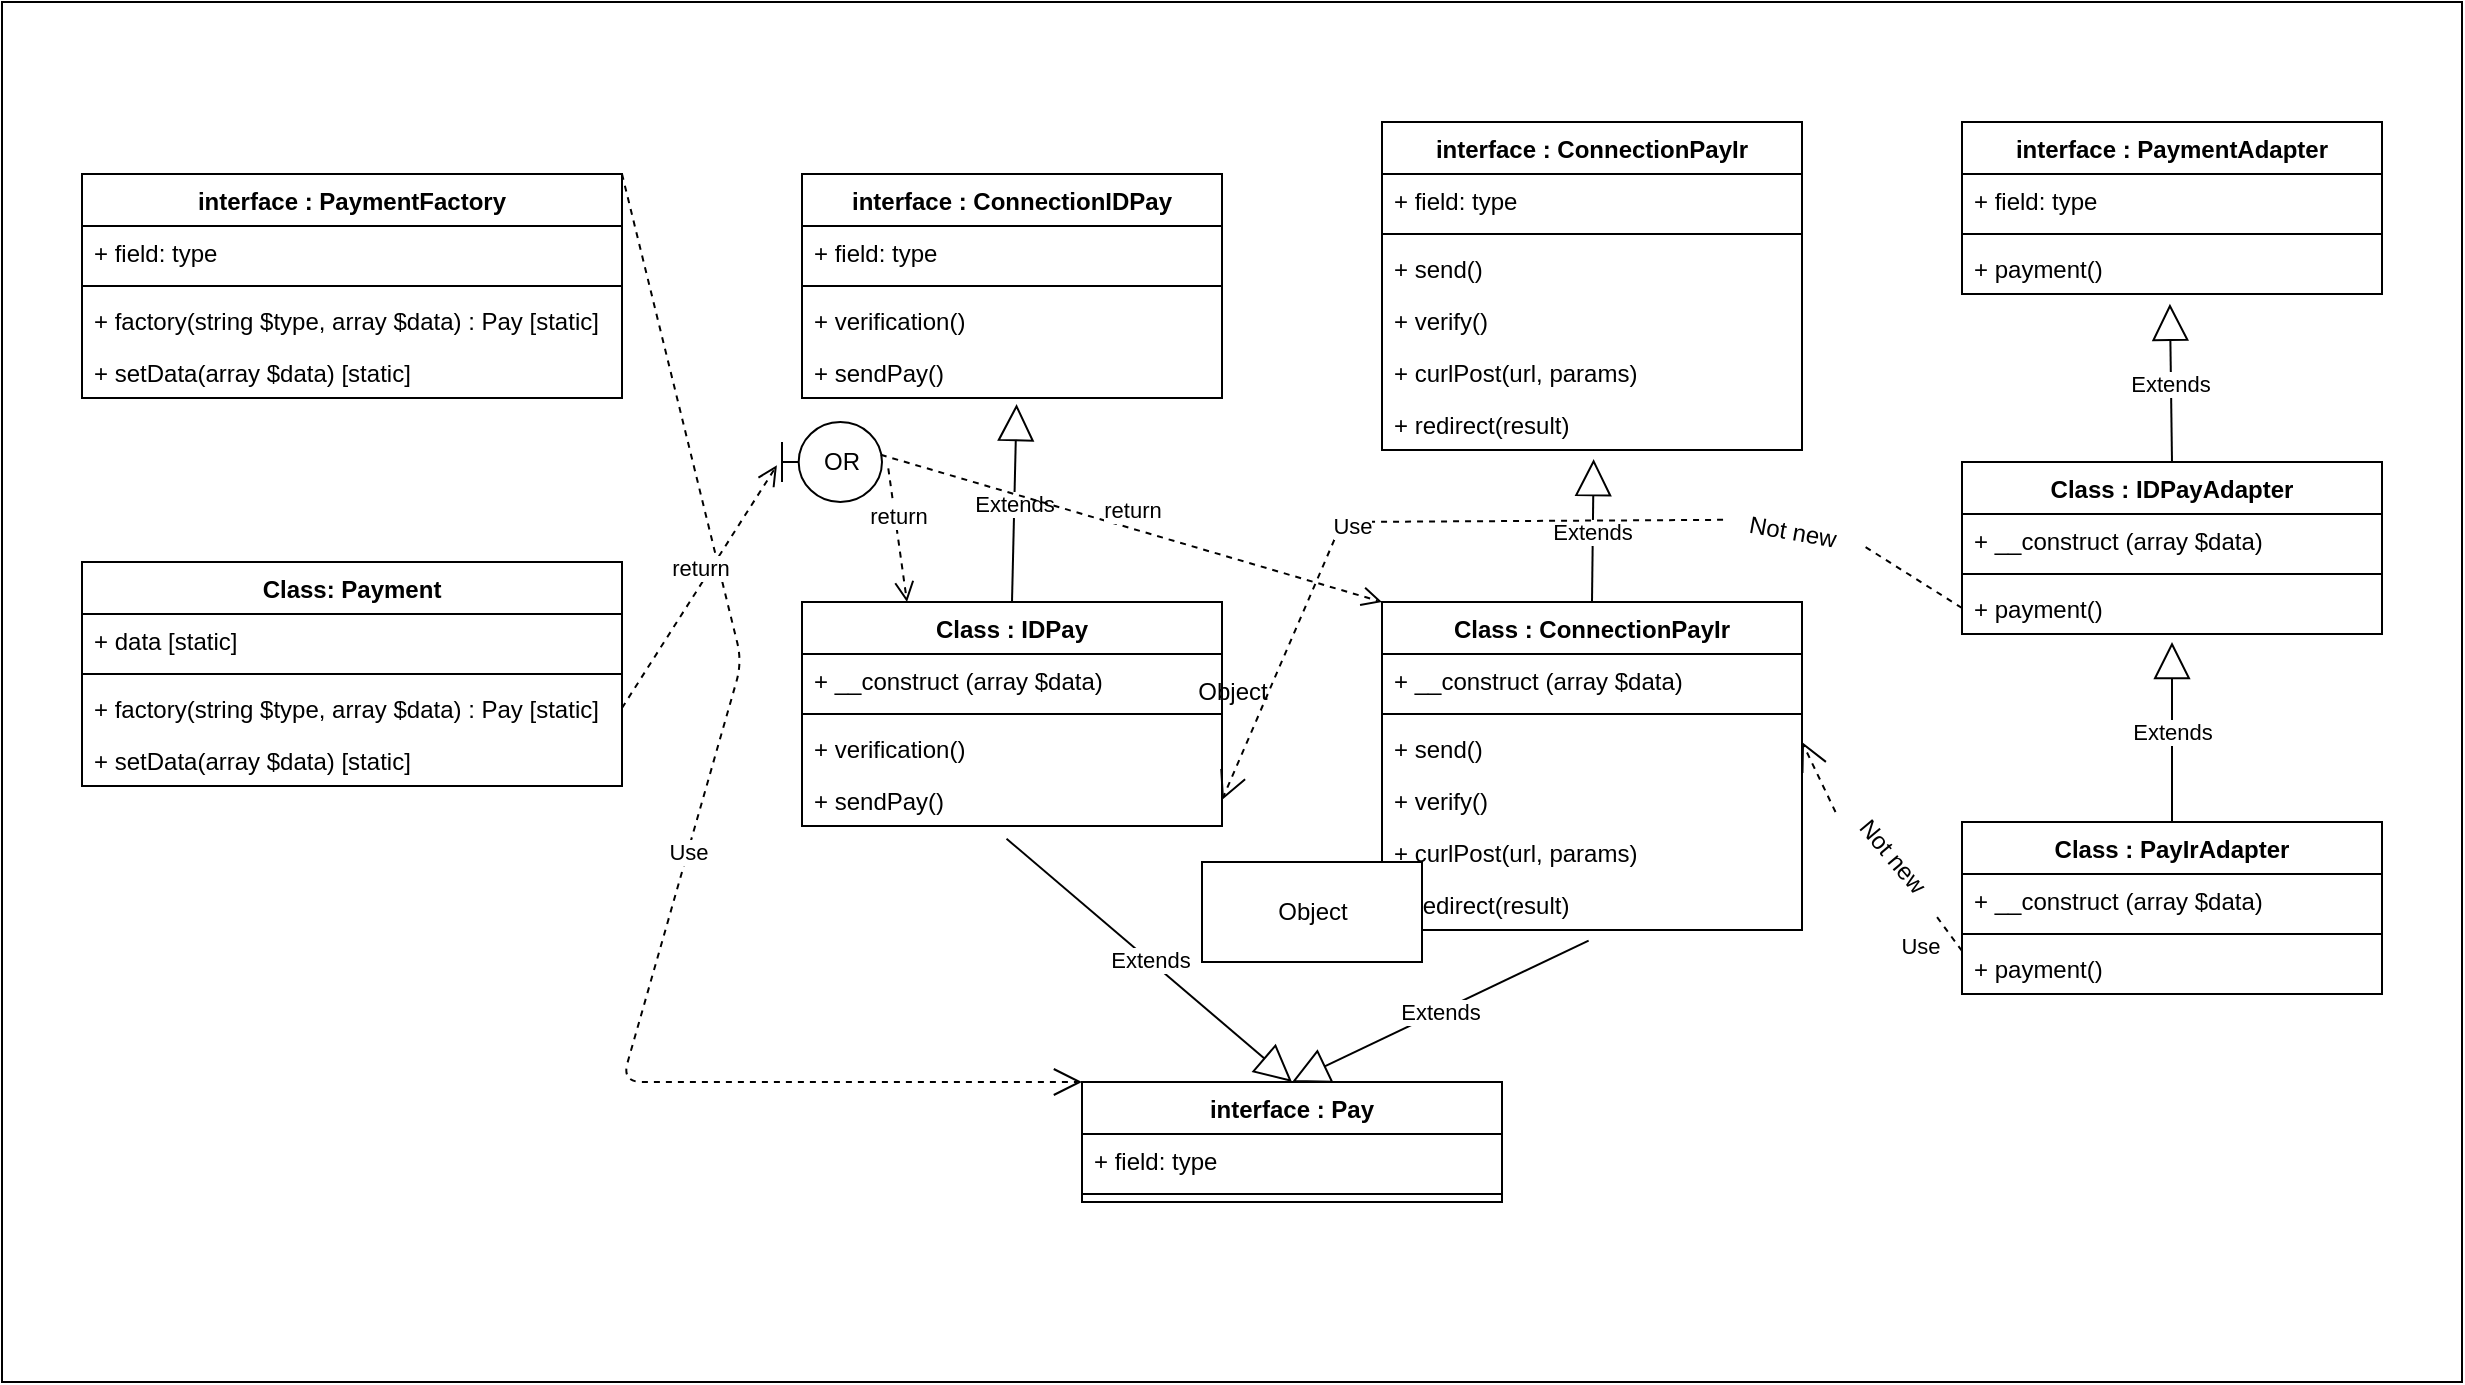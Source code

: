 <mxfile>
    <diagram id="zL3jKby7-Q0cAi9k26lS" name="Page-1">
        <mxGraphModel dx="2130" dy="1342" grid="1" gridSize="10" guides="1" tooltips="1" connect="1" arrows="1" fold="1" page="1" pageScale="1" pageWidth="850" pageHeight="1100" math="0" shadow="0">
            <root>
                <mxCell id="0"/>
                <mxCell id="1" parent="0"/>
                <mxCell id="94" value="Object" style="html=1;" vertex="1" parent="1">
                    <mxGeometry x="-380" y="30" width="1230" height="690" as="geometry"/>
                </mxCell>
                <mxCell id="3" value="interface : ConnectionIDPay" style="swimlane;fontStyle=1;align=center;verticalAlign=top;childLayout=stackLayout;horizontal=1;startSize=26;horizontalStack=0;resizeParent=1;resizeParentMax=0;resizeLast=0;collapsible=1;marginBottom=0;" vertex="1" parent="1">
                    <mxGeometry x="20" y="116" width="210" height="112" as="geometry"/>
                </mxCell>
                <mxCell id="4" value="+ field: type" style="text;strokeColor=none;fillColor=none;align=left;verticalAlign=top;spacingLeft=4;spacingRight=4;overflow=hidden;rotatable=0;points=[[0,0.5],[1,0.5]];portConstraint=eastwest;" vertex="1" parent="3">
                    <mxGeometry y="26" width="210" height="26" as="geometry"/>
                </mxCell>
                <mxCell id="5" value="" style="line;strokeWidth=1;fillColor=none;align=left;verticalAlign=middle;spacingTop=-1;spacingLeft=3;spacingRight=3;rotatable=0;labelPosition=right;points=[];portConstraint=eastwest;strokeColor=inherit;" vertex="1" parent="3">
                    <mxGeometry y="52" width="210" height="8" as="geometry"/>
                </mxCell>
                <mxCell id="6" value="+ verification()" style="text;strokeColor=none;fillColor=none;align=left;verticalAlign=top;spacingLeft=4;spacingRight=4;overflow=hidden;rotatable=0;points=[[0,0.5],[1,0.5]];portConstraint=eastwest;" vertex="1" parent="3">
                    <mxGeometry y="60" width="210" height="26" as="geometry"/>
                </mxCell>
                <mxCell id="7" value="+ sendPay()" style="text;strokeColor=none;fillColor=none;align=left;verticalAlign=top;spacingLeft=4;spacingRight=4;overflow=hidden;rotatable=0;points=[[0,0.5],[1,0.5]];portConstraint=eastwest;" vertex="1" parent="3">
                    <mxGeometry y="86" width="210" height="26" as="geometry"/>
                </mxCell>
                <mxCell id="8" value="interface : ConnectionPayIr" style="swimlane;fontStyle=1;align=center;verticalAlign=top;childLayout=stackLayout;horizontal=1;startSize=26;horizontalStack=0;resizeParent=1;resizeParentMax=0;resizeLast=0;collapsible=1;marginBottom=0;" vertex="1" parent="1">
                    <mxGeometry x="310" y="90" width="210" height="164" as="geometry"/>
                </mxCell>
                <mxCell id="9" value="+ field: type" style="text;strokeColor=none;fillColor=none;align=left;verticalAlign=top;spacingLeft=4;spacingRight=4;overflow=hidden;rotatable=0;points=[[0,0.5],[1,0.5]];portConstraint=eastwest;" vertex="1" parent="8">
                    <mxGeometry y="26" width="210" height="26" as="geometry"/>
                </mxCell>
                <mxCell id="10" value="" style="line;strokeWidth=1;fillColor=none;align=left;verticalAlign=middle;spacingTop=-1;spacingLeft=3;spacingRight=3;rotatable=0;labelPosition=right;points=[];portConstraint=eastwest;strokeColor=inherit;" vertex="1" parent="8">
                    <mxGeometry y="52" width="210" height="8" as="geometry"/>
                </mxCell>
                <mxCell id="11" value="+ send()" style="text;strokeColor=none;fillColor=none;align=left;verticalAlign=top;spacingLeft=4;spacingRight=4;overflow=hidden;rotatable=0;points=[[0,0.5],[1,0.5]];portConstraint=eastwest;" vertex="1" parent="8">
                    <mxGeometry y="60" width="210" height="26" as="geometry"/>
                </mxCell>
                <mxCell id="12" value="+ verify()" style="text;strokeColor=none;fillColor=none;align=left;verticalAlign=top;spacingLeft=4;spacingRight=4;overflow=hidden;rotatable=0;points=[[0,0.5],[1,0.5]];portConstraint=eastwest;" vertex="1" parent="8">
                    <mxGeometry y="86" width="210" height="26" as="geometry"/>
                </mxCell>
                <mxCell id="13" value="+ curlPost(url, params)" style="text;strokeColor=none;fillColor=none;align=left;verticalAlign=top;spacingLeft=4;spacingRight=4;overflow=hidden;rotatable=0;points=[[0,0.5],[1,0.5]];portConstraint=eastwest;" vertex="1" parent="8">
                    <mxGeometry y="112" width="210" height="26" as="geometry"/>
                </mxCell>
                <mxCell id="14" value="+ redirect(result)" style="text;strokeColor=none;fillColor=none;align=left;verticalAlign=top;spacingLeft=4;spacingRight=4;overflow=hidden;rotatable=0;points=[[0,0.5],[1,0.5]];portConstraint=eastwest;" vertex="1" parent="8">
                    <mxGeometry y="138" width="210" height="26" as="geometry"/>
                </mxCell>
                <mxCell id="19" value="Class : IDPay" style="swimlane;fontStyle=1;align=center;verticalAlign=top;childLayout=stackLayout;horizontal=1;startSize=26;horizontalStack=0;resizeParent=1;resizeParentMax=0;resizeLast=0;collapsible=1;marginBottom=0;" vertex="1" parent="1">
                    <mxGeometry x="20" y="330" width="210" height="112" as="geometry"/>
                </mxCell>
                <mxCell id="24" value="+ __construct (array $data)" style="text;strokeColor=none;fillColor=none;align=left;verticalAlign=top;spacingLeft=4;spacingRight=4;overflow=hidden;rotatable=0;points=[[0,0.5],[1,0.5]];portConstraint=eastwest;" vertex="1" parent="19">
                    <mxGeometry y="26" width="210" height="26" as="geometry"/>
                </mxCell>
                <mxCell id="21" value="" style="line;strokeWidth=1;fillColor=none;align=left;verticalAlign=middle;spacingTop=-1;spacingLeft=3;spacingRight=3;rotatable=0;labelPosition=right;points=[];portConstraint=eastwest;strokeColor=inherit;" vertex="1" parent="19">
                    <mxGeometry y="52" width="210" height="8" as="geometry"/>
                </mxCell>
                <mxCell id="22" value="+ verification()" style="text;strokeColor=none;fillColor=none;align=left;verticalAlign=top;spacingLeft=4;spacingRight=4;overflow=hidden;rotatable=0;points=[[0,0.5],[1,0.5]];portConstraint=eastwest;" vertex="1" parent="19">
                    <mxGeometry y="60" width="210" height="26" as="geometry"/>
                </mxCell>
                <mxCell id="23" value="+ sendPay()" style="text;strokeColor=none;fillColor=none;align=left;verticalAlign=top;spacingLeft=4;spacingRight=4;overflow=hidden;rotatable=0;points=[[0,0.5],[1,0.5]];portConstraint=eastwest;" vertex="1" parent="19">
                    <mxGeometry y="86" width="210" height="26" as="geometry"/>
                </mxCell>
                <mxCell id="26" value="Class : ConnectionPayIr" style="swimlane;fontStyle=1;align=center;verticalAlign=top;childLayout=stackLayout;horizontal=1;startSize=26;horizontalStack=0;resizeParent=1;resizeParentMax=0;resizeLast=0;collapsible=1;marginBottom=0;" vertex="1" parent="1">
                    <mxGeometry x="310" y="330" width="210" height="164" as="geometry"/>
                </mxCell>
                <mxCell id="34" value="+ __construct (array $data)" style="text;strokeColor=none;fillColor=none;align=left;verticalAlign=top;spacingLeft=4;spacingRight=4;overflow=hidden;rotatable=0;points=[[0,0.5],[1,0.5]];portConstraint=eastwest;" vertex="1" parent="26">
                    <mxGeometry y="26" width="210" height="26" as="geometry"/>
                </mxCell>
                <mxCell id="28" value="" style="line;strokeWidth=1;fillColor=none;align=left;verticalAlign=middle;spacingTop=-1;spacingLeft=3;spacingRight=3;rotatable=0;labelPosition=right;points=[];portConstraint=eastwest;strokeColor=inherit;" vertex="1" parent="26">
                    <mxGeometry y="52" width="210" height="8" as="geometry"/>
                </mxCell>
                <mxCell id="29" value="+ send()" style="text;strokeColor=none;fillColor=none;align=left;verticalAlign=top;spacingLeft=4;spacingRight=4;overflow=hidden;rotatable=0;points=[[0,0.5],[1,0.5]];portConstraint=eastwest;" vertex="1" parent="26">
                    <mxGeometry y="60" width="210" height="26" as="geometry"/>
                </mxCell>
                <mxCell id="30" value="+ verify()" style="text;strokeColor=none;fillColor=none;align=left;verticalAlign=top;spacingLeft=4;spacingRight=4;overflow=hidden;rotatable=0;points=[[0,0.5],[1,0.5]];portConstraint=eastwest;" vertex="1" parent="26">
                    <mxGeometry y="86" width="210" height="26" as="geometry"/>
                </mxCell>
                <mxCell id="31" value="+ curlPost(url, params)" style="text;strokeColor=none;fillColor=none;align=left;verticalAlign=top;spacingLeft=4;spacingRight=4;overflow=hidden;rotatable=0;points=[[0,0.5],[1,0.5]];portConstraint=eastwest;" vertex="1" parent="26">
                    <mxGeometry y="112" width="210" height="26" as="geometry"/>
                </mxCell>
                <mxCell id="32" value="+ redirect(result)" style="text;strokeColor=none;fillColor=none;align=left;verticalAlign=top;spacingLeft=4;spacingRight=4;overflow=hidden;rotatable=0;points=[[0,0.5],[1,0.5]];portConstraint=eastwest;" vertex="1" parent="26">
                    <mxGeometry y="138" width="210" height="26" as="geometry"/>
                </mxCell>
                <mxCell id="35" value="Extends" style="endArrow=block;endSize=16;endFill=0;html=1;exitX=0.5;exitY=0;exitDx=0;exitDy=0;entryX=0.511;entryY=1.117;entryDx=0;entryDy=0;entryPerimeter=0;" edge="1" parent="1" source="19" target="7">
                    <mxGeometry width="160" relative="1" as="geometry">
                        <mxPoint x="230" y="300" as="sourcePoint"/>
                        <mxPoint x="390" y="300" as="targetPoint"/>
                    </mxGeometry>
                </mxCell>
                <mxCell id="37" value="Extends" style="endArrow=block;endSize=16;endFill=0;html=1;exitX=0.5;exitY=0;exitDx=0;exitDy=0;entryX=0.504;entryY=1.175;entryDx=0;entryDy=0;entryPerimeter=0;" edge="1" parent="1" source="26" target="14">
                    <mxGeometry width="160" relative="1" as="geometry">
                        <mxPoint x="230" y="300" as="sourcePoint"/>
                        <mxPoint x="390" y="300" as="targetPoint"/>
                    </mxGeometry>
                </mxCell>
                <mxCell id="38" value="interface : Pay" style="swimlane;fontStyle=1;align=center;verticalAlign=top;childLayout=stackLayout;horizontal=1;startSize=26;horizontalStack=0;resizeParent=1;resizeParentMax=0;resizeLast=0;collapsible=1;marginBottom=0;" vertex="1" parent="1">
                    <mxGeometry x="160" y="570" width="210" height="60" as="geometry"/>
                </mxCell>
                <mxCell id="39" value="+ field: type" style="text;strokeColor=none;fillColor=none;align=left;verticalAlign=top;spacingLeft=4;spacingRight=4;overflow=hidden;rotatable=0;points=[[0,0.5],[1,0.5]];portConstraint=eastwest;" vertex="1" parent="38">
                    <mxGeometry y="26" width="210" height="26" as="geometry"/>
                </mxCell>
                <mxCell id="40" value="" style="line;strokeWidth=1;fillColor=none;align=left;verticalAlign=middle;spacingTop=-1;spacingLeft=3;spacingRight=3;rotatable=0;labelPosition=right;points=[];portConstraint=eastwest;strokeColor=inherit;" vertex="1" parent="38">
                    <mxGeometry y="52" width="210" height="8" as="geometry"/>
                </mxCell>
                <mxCell id="45" value="Extends" style="endArrow=block;endSize=16;endFill=0;html=1;exitX=0.487;exitY=1.244;exitDx=0;exitDy=0;exitPerimeter=0;entryX=0.5;entryY=0;entryDx=0;entryDy=0;" edge="1" parent="1" source="23" target="38">
                    <mxGeometry width="160" relative="1" as="geometry">
                        <mxPoint x="230" y="120" as="sourcePoint"/>
                        <mxPoint x="260" y="570" as="targetPoint"/>
                    </mxGeometry>
                </mxCell>
                <mxCell id="46" value="Extends" style="endArrow=block;endSize=16;endFill=0;html=1;exitX=0.492;exitY=1.203;exitDx=0;exitDy=0;exitPerimeter=0;entryX=0.5;entryY=0;entryDx=0;entryDy=0;" edge="1" parent="1" source="32" target="38">
                    <mxGeometry width="160" relative="1" as="geometry">
                        <mxPoint x="230" y="120" as="sourcePoint"/>
                        <mxPoint x="265" y="560" as="targetPoint"/>
                    </mxGeometry>
                </mxCell>
                <mxCell id="47" value="interface : PaymentAdapter" style="swimlane;fontStyle=1;align=center;verticalAlign=top;childLayout=stackLayout;horizontal=1;startSize=26;horizontalStack=0;resizeParent=1;resizeParentMax=0;resizeLast=0;collapsible=1;marginBottom=0;" vertex="1" parent="1">
                    <mxGeometry x="600" y="90" width="210" height="86" as="geometry"/>
                </mxCell>
                <mxCell id="48" value="+ field: type" style="text;strokeColor=none;fillColor=none;align=left;verticalAlign=top;spacingLeft=4;spacingRight=4;overflow=hidden;rotatable=0;points=[[0,0.5],[1,0.5]];portConstraint=eastwest;" vertex="1" parent="47">
                    <mxGeometry y="26" width="210" height="26" as="geometry"/>
                </mxCell>
                <mxCell id="49" value="" style="line;strokeWidth=1;fillColor=none;align=left;verticalAlign=middle;spacingTop=-1;spacingLeft=3;spacingRight=3;rotatable=0;labelPosition=right;points=[];portConstraint=eastwest;strokeColor=inherit;" vertex="1" parent="47">
                    <mxGeometry y="52" width="210" height="8" as="geometry"/>
                </mxCell>
                <mxCell id="50" value="+ payment()" style="text;strokeColor=none;fillColor=none;align=left;verticalAlign=top;spacingLeft=4;spacingRight=4;overflow=hidden;rotatable=0;points=[[0,0.5],[1,0.5]];portConstraint=eastwest;" vertex="1" parent="47">
                    <mxGeometry y="60" width="210" height="26" as="geometry"/>
                </mxCell>
                <mxCell id="52" value="Class : IDPayAdapter" style="swimlane;fontStyle=1;align=center;verticalAlign=top;childLayout=stackLayout;horizontal=1;startSize=26;horizontalStack=0;resizeParent=1;resizeParentMax=0;resizeLast=0;collapsible=1;marginBottom=0;" vertex="1" parent="1">
                    <mxGeometry x="600" y="260" width="210" height="86" as="geometry"/>
                </mxCell>
                <mxCell id="53" value="+ __construct (array $data)" style="text;strokeColor=none;fillColor=none;align=left;verticalAlign=top;spacingLeft=4;spacingRight=4;overflow=hidden;rotatable=0;points=[[0,0.5],[1,0.5]];portConstraint=eastwest;" vertex="1" parent="52">
                    <mxGeometry y="26" width="210" height="26" as="geometry"/>
                </mxCell>
                <mxCell id="54" value="" style="line;strokeWidth=1;fillColor=none;align=left;verticalAlign=middle;spacingTop=-1;spacingLeft=3;spacingRight=3;rotatable=0;labelPosition=right;points=[];portConstraint=eastwest;strokeColor=inherit;" vertex="1" parent="52">
                    <mxGeometry y="52" width="210" height="8" as="geometry"/>
                </mxCell>
                <mxCell id="55" value="+ payment()" style="text;strokeColor=none;fillColor=none;align=left;verticalAlign=top;spacingLeft=4;spacingRight=4;overflow=hidden;rotatable=0;points=[[0,0.5],[1,0.5]];portConstraint=eastwest;" vertex="1" parent="52">
                    <mxGeometry y="60" width="210" height="26" as="geometry"/>
                </mxCell>
                <mxCell id="56" value="Class : PayIrAdapter" style="swimlane;fontStyle=1;align=center;verticalAlign=top;childLayout=stackLayout;horizontal=1;startSize=26;horizontalStack=0;resizeParent=1;resizeParentMax=0;resizeLast=0;collapsible=1;marginBottom=0;" vertex="1" parent="1">
                    <mxGeometry x="600" y="440" width="210" height="86" as="geometry"/>
                </mxCell>
                <mxCell id="57" value="+ __construct (array $data)" style="text;strokeColor=none;fillColor=none;align=left;verticalAlign=top;spacingLeft=4;spacingRight=4;overflow=hidden;rotatable=0;points=[[0,0.5],[1,0.5]];portConstraint=eastwest;" vertex="1" parent="56">
                    <mxGeometry y="26" width="210" height="26" as="geometry"/>
                </mxCell>
                <mxCell id="58" value="" style="line;strokeWidth=1;fillColor=none;align=left;verticalAlign=middle;spacingTop=-1;spacingLeft=3;spacingRight=3;rotatable=0;labelPosition=right;points=[];portConstraint=eastwest;strokeColor=inherit;" vertex="1" parent="56">
                    <mxGeometry y="52" width="210" height="8" as="geometry"/>
                </mxCell>
                <mxCell id="59" value="+ payment()" style="text;strokeColor=none;fillColor=none;align=left;verticalAlign=top;spacingLeft=4;spacingRight=4;overflow=hidden;rotatable=0;points=[[0,0.5],[1,0.5]];portConstraint=eastwest;" vertex="1" parent="56">
                    <mxGeometry y="60" width="210" height="26" as="geometry"/>
                </mxCell>
                <mxCell id="60" value="Extends" style="endArrow=block;endSize=16;endFill=0;html=1;exitX=0.5;exitY=0;exitDx=0;exitDy=0;entryX=0.495;entryY=1.188;entryDx=0;entryDy=0;entryPerimeter=0;" edge="1" parent="1" source="52" target="50">
                    <mxGeometry width="160" relative="1" as="geometry">
                        <mxPoint x="540" y="360" as="sourcePoint"/>
                        <mxPoint x="700" y="360" as="targetPoint"/>
                    </mxGeometry>
                </mxCell>
                <mxCell id="61" value="Extends" style="endArrow=block;endSize=16;endFill=0;html=1;exitX=0.5;exitY=0;exitDx=0;exitDy=0;" edge="1" parent="1" source="56">
                    <mxGeometry width="160" relative="1" as="geometry">
                        <mxPoint x="715" y="270" as="sourcePoint"/>
                        <mxPoint x="705" y="350" as="targetPoint"/>
                    </mxGeometry>
                </mxCell>
                <mxCell id="62" value="Use" style="endArrow=open;endSize=12;dashed=1;html=1;exitX=0;exitY=0.75;exitDx=0;exitDy=0;startArrow=none;" edge="1" parent="1" source="65">
                    <mxGeometry x="-1" y="93" width="160" relative="1" as="geometry">
                        <mxPoint x="360" y="400" as="sourcePoint"/>
                        <mxPoint x="520" y="400" as="targetPoint"/>
                        <mxPoint x="126" y="27" as="offset"/>
                    </mxGeometry>
                </mxCell>
                <mxCell id="63" value="Use" style="endArrow=open;endSize=12;dashed=1;html=1;exitX=0;exitY=0.5;exitDx=0;exitDy=0;entryX=1;entryY=0.5;entryDx=0;entryDy=0;startArrow=none;" edge="1" parent="1" source="64" target="23">
                    <mxGeometry x="0.086" y="2" width="160" relative="1" as="geometry">
                        <mxPoint x="410" y="390" as="sourcePoint"/>
                        <mxPoint x="570" y="390" as="targetPoint"/>
                        <Array as="points">
                            <mxPoint x="290" y="290"/>
                        </Array>
                        <mxPoint as="offset"/>
                    </mxGeometry>
                </mxCell>
                <mxCell id="67" value="" style="endArrow=none;endSize=12;dashed=1;html=1;exitX=0;exitY=0.75;exitDx=0;exitDy=0;" edge="1" parent="1" source="56" target="65">
                    <mxGeometry width="160" relative="1" as="geometry">
                        <mxPoint x="600" y="504.5" as="sourcePoint"/>
                        <mxPoint x="520" y="400" as="targetPoint"/>
                    </mxGeometry>
                </mxCell>
                <mxCell id="65" value="Not new" style="text;html=1;align=center;verticalAlign=middle;resizable=0;points=[];autosize=1;strokeColor=none;fillColor=none;rotation=50;" vertex="1" parent="1">
                    <mxGeometry x="530" y="442" width="70" height="30" as="geometry"/>
                </mxCell>
                <mxCell id="68" value="" style="endArrow=none;endSize=12;dashed=1;html=1;exitX=0;exitY=0.5;exitDx=0;exitDy=0;entryX=1;entryY=0.5;entryDx=0;entryDy=0;" edge="1" parent="1" source="55" target="64">
                    <mxGeometry x="0.086" y="2" width="160" relative="1" as="geometry">
                        <mxPoint x="600" y="333" as="sourcePoint"/>
                        <mxPoint x="230" y="429" as="targetPoint"/>
                        <Array as="points"/>
                        <mxPoint as="offset"/>
                    </mxGeometry>
                </mxCell>
                <mxCell id="64" value="Not new" style="text;html=1;align=center;verticalAlign=middle;resizable=0;points=[];autosize=1;strokeColor=none;fillColor=none;rotation=10;" vertex="1" parent="1">
                    <mxGeometry x="480" y="280" width="70" height="30" as="geometry"/>
                </mxCell>
                <mxCell id="69" value="interface : PaymentFactory" style="swimlane;fontStyle=1;align=center;verticalAlign=top;childLayout=stackLayout;horizontal=1;startSize=26;horizontalStack=0;resizeParent=1;resizeParentMax=0;resizeLast=0;collapsible=1;marginBottom=0;" vertex="1" parent="1">
                    <mxGeometry x="-340" y="116" width="270" height="112" as="geometry"/>
                </mxCell>
                <mxCell id="70" value="+ field: type" style="text;strokeColor=none;fillColor=none;align=left;verticalAlign=top;spacingLeft=4;spacingRight=4;overflow=hidden;rotatable=0;points=[[0,0.5],[1,0.5]];portConstraint=eastwest;" vertex="1" parent="69">
                    <mxGeometry y="26" width="270" height="26" as="geometry"/>
                </mxCell>
                <mxCell id="71" value="" style="line;strokeWidth=1;fillColor=none;align=left;verticalAlign=middle;spacingTop=-1;spacingLeft=3;spacingRight=3;rotatable=0;labelPosition=right;points=[];portConstraint=eastwest;strokeColor=inherit;" vertex="1" parent="69">
                    <mxGeometry y="52" width="270" height="8" as="geometry"/>
                </mxCell>
                <mxCell id="72" value="+ factory(string $type, array $data) : Pay [static]" style="text;strokeColor=none;fillColor=none;align=left;verticalAlign=top;spacingLeft=4;spacingRight=4;overflow=hidden;rotatable=0;points=[[0,0.5],[1,0.5]];portConstraint=eastwest;" vertex="1" parent="69">
                    <mxGeometry y="60" width="270" height="26" as="geometry"/>
                </mxCell>
                <mxCell id="82" value="+ setData(array $data) [static]" style="text;strokeColor=none;fillColor=none;align=left;verticalAlign=top;spacingLeft=4;spacingRight=4;overflow=hidden;rotatable=0;points=[[0,0.5],[1,0.5]];portConstraint=eastwest;" vertex="1" parent="69">
                    <mxGeometry y="86" width="270" height="26" as="geometry"/>
                </mxCell>
                <mxCell id="73" value="Use" style="endArrow=open;endSize=12;dashed=1;html=1;exitX=1;exitY=0;exitDx=0;exitDy=0;entryX=0;entryY=0;entryDx=0;entryDy=0;" edge="1" parent="1" source="69" target="38">
                    <mxGeometry width="160" relative="1" as="geometry">
                        <mxPoint x="750" y="330" as="sourcePoint"/>
                        <mxPoint x="80" y="610" as="targetPoint"/>
                        <Array as="points">
                            <mxPoint x="-10" y="360"/>
                            <mxPoint x="-70" y="570"/>
                        </Array>
                    </mxGeometry>
                </mxCell>
                <mxCell id="83" value="Class: Payment" style="swimlane;fontStyle=1;align=center;verticalAlign=top;childLayout=stackLayout;horizontal=1;startSize=26;horizontalStack=0;resizeParent=1;resizeParentMax=0;resizeLast=0;collapsible=1;marginBottom=0;" vertex="1" parent="1">
                    <mxGeometry x="-340" y="310" width="270" height="112" as="geometry"/>
                </mxCell>
                <mxCell id="84" value="+ data [static]" style="text;strokeColor=none;fillColor=none;align=left;verticalAlign=top;spacingLeft=4;spacingRight=4;overflow=hidden;rotatable=0;points=[[0,0.5],[1,0.5]];portConstraint=eastwest;" vertex="1" parent="83">
                    <mxGeometry y="26" width="270" height="26" as="geometry"/>
                </mxCell>
                <mxCell id="85" value="" style="line;strokeWidth=1;fillColor=none;align=left;verticalAlign=middle;spacingTop=-1;spacingLeft=3;spacingRight=3;rotatable=0;labelPosition=right;points=[];portConstraint=eastwest;strokeColor=inherit;" vertex="1" parent="83">
                    <mxGeometry y="52" width="270" height="8" as="geometry"/>
                </mxCell>
                <mxCell id="86" value="+ factory(string $type, array $data) : Pay [static]" style="text;strokeColor=none;fillColor=none;align=left;verticalAlign=top;spacingLeft=4;spacingRight=4;overflow=hidden;rotatable=0;points=[[0,0.5],[1,0.5]];portConstraint=eastwest;" vertex="1" parent="83">
                    <mxGeometry y="60" width="270" height="26" as="geometry"/>
                </mxCell>
                <mxCell id="87" value="+ setData(array $data) [static]" style="text;strokeColor=none;fillColor=none;align=left;verticalAlign=top;spacingLeft=4;spacingRight=4;overflow=hidden;rotatable=0;points=[[0,0.5],[1,0.5]];portConstraint=eastwest;" vertex="1" parent="83">
                    <mxGeometry y="86" width="270" height="26" as="geometry"/>
                </mxCell>
                <mxCell id="89" value="OR" style="shape=umlBoundary;whiteSpace=wrap;html=1;" vertex="1" parent="1">
                    <mxGeometry x="10" y="240" width="50" height="40" as="geometry"/>
                </mxCell>
                <mxCell id="90" value="return" style="html=1;verticalAlign=bottom;endArrow=open;dashed=1;endSize=8;exitX=1;exitY=0.5;exitDx=0;exitDy=0;entryX=-0.051;entryY=0.542;entryDx=0;entryDy=0;entryPerimeter=0;" edge="1" parent="1" source="86" target="89">
                    <mxGeometry relative="1" as="geometry">
                        <mxPoint x="100" y="410" as="sourcePoint"/>
                        <mxPoint x="20" y="410" as="targetPoint"/>
                    </mxGeometry>
                </mxCell>
                <mxCell id="91" value="return" style="html=1;verticalAlign=bottom;endArrow=open;dashed=1;endSize=8;exitX=1.063;exitY=0.58;exitDx=0;exitDy=0;exitPerimeter=0;entryX=0.25;entryY=0;entryDx=0;entryDy=0;" edge="1" parent="1" source="89" target="19">
                    <mxGeometry relative="1" as="geometry">
                        <mxPoint x="310" y="410" as="sourcePoint"/>
                        <mxPoint x="230" y="410" as="targetPoint"/>
                    </mxGeometry>
                </mxCell>
                <mxCell id="92" value="return" style="html=1;verticalAlign=bottom;endArrow=open;dashed=1;endSize=8;exitX=0.988;exitY=0.41;exitDx=0;exitDy=0;exitPerimeter=0;entryX=0;entryY=0;entryDx=0;entryDy=0;" edge="1" parent="1" source="89" target="26">
                    <mxGeometry relative="1" as="geometry">
                        <mxPoint x="73.15" y="273.2" as="sourcePoint"/>
                        <mxPoint x="82.5" y="340" as="targetPoint"/>
                    </mxGeometry>
                </mxCell>
                <mxCell id="93" value="Object" style="html=1;" vertex="1" parent="1">
                    <mxGeometry x="220" y="460" width="110" height="50" as="geometry"/>
                </mxCell>
            </root>
        </mxGraphModel>
    </diagram>
</mxfile>
